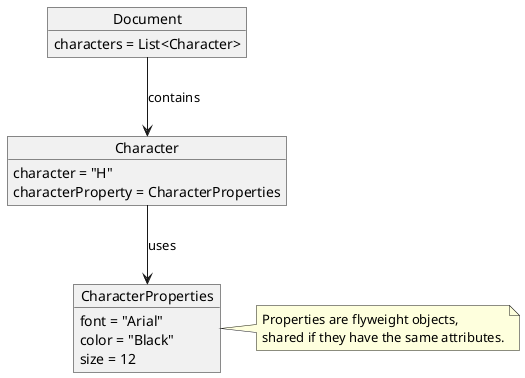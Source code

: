@startuml
object Document {
    characters = List<Character>
}

object Character {
    character = "H"
    characterProperty = CharacterProperties
}

object CharacterProperties {
    font = "Arial"
    color = "Black"
    size = 12
}

Document --> Character : contains
Character --> CharacterProperties : uses

note right of CharacterProperties : Properties are flyweight objects,\nshared if they have the same attributes.

@enduml

@startuml
object Document {
    characters = List<Character>
}

object CharacterH {
    character = "H"
    characterProperty = CharacterProperties1
}

object CharacterW {
    character = "W"
    characterProperty = CharacterProperties2
}

object CharacterProperties1 {
    font = "Times New Roman"
    color = "Red"
    size = 14
}

object CharacterProperties2 {
    font = "Calibri"
    color = "Blue"
    size = 16
}

Document --> CharacterH : contains
Document --> CharacterW : contains
CharacterH --> CharacterProperties1 : uses
CharacterW --> CharacterProperties2 : uses

note right of CharacterProperties1 : Modified properties for 'H'
note right of CharacterProperties2 : Modified properties for 'W'
@enduml
